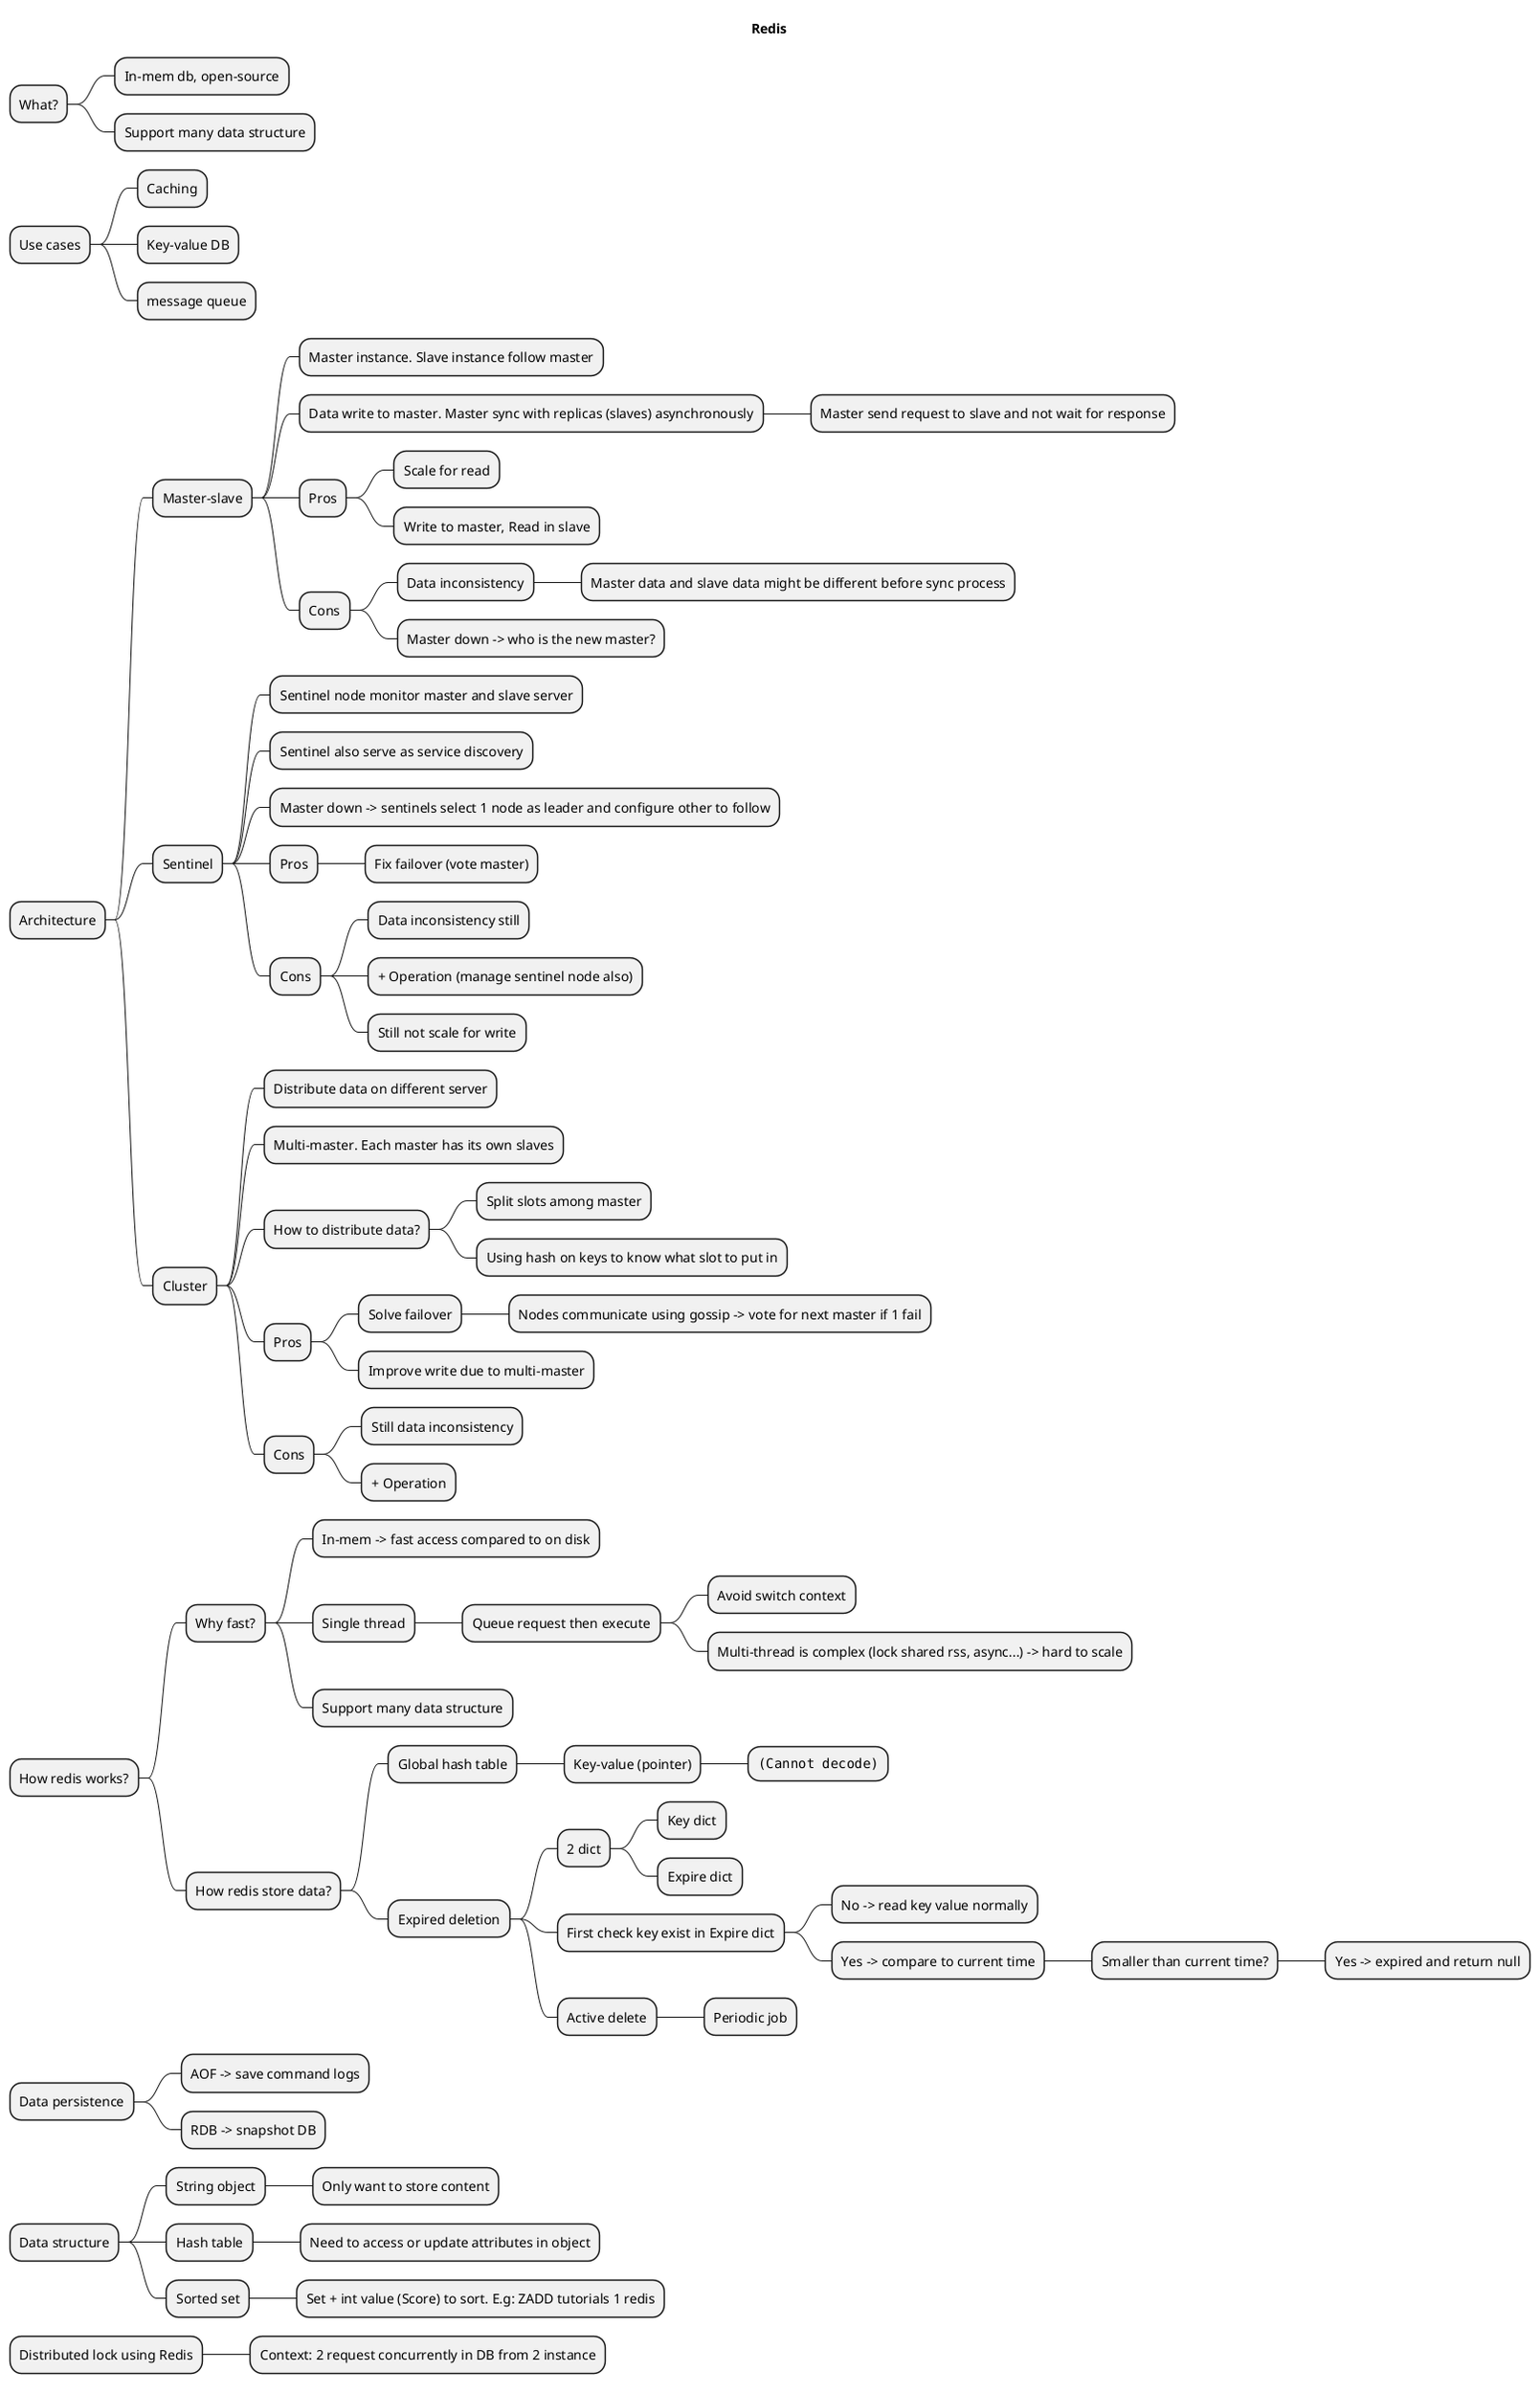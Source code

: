 @startmindmap
'https://plantuml.com/mindmap-diagram

title Redis

* What?

** In-mem db, open-source
** Support many data structure

* Use cases
** Caching
** Key-value DB
** message queue

* Architecture

** Master-slave

*** Master instance. Slave instance follow master
*** Data write to master. Master sync with replicas (slaves) asynchronously
**** Master send request to slave and not wait for response

*** Pros
**** Scale for read
**** Write to master, Read in slave

*** Cons
**** Data inconsistency
***** Master data and slave data might be different before sync process

**** Master down -> who is the new master?

** Sentinel

*** Sentinel node monitor master and slave server
*** Sentinel also serve as service discovery
*** Master down -> sentinels select 1 node as leader and configure other to follow

*** Pros
**** Fix failover (vote master)

*** Cons
**** Data inconsistency still
**** + Operation (manage sentinel node also)
**** Still not scale for write

** Cluster
*** Distribute data on different server
*** Multi-master. Each master has its own slaves

*** How to distribute data?
**** Split slots among master
**** Using hash on keys to know what slot to put in

*** Pros
**** Solve failover
***** Nodes communicate using gossip -> vote for next master if 1 fail

**** Improve write due to multi-master

*** Cons
**** Still data inconsistency
**** + Operation

* How redis works?

** Why fast?
*** In-mem -> fast access compared to on disk

*** Single thread
**** Queue request then execute
***** Avoid switch context
***** Multi-thread is complex (lock shared rss, async...) -> hard to scale

*** Support many data structure

** How redis store data?

*** Global hash table
**** Key-value (pointer)

***** <img:./Redis global hash table.png>

*** Expired deletion

**** 2 dict
***** Key dict
***** Expire dict

**** First check key exist in Expire dict
***** No -> read key value normally
***** Yes -> compare to current time
****** Smaller than current time?
******* Yes -> expired and return null

**** Active delete
***** Periodic job

* Data persistence

** AOF -> save command logs
** RDB -> snapshot DB

* Data structure

** String object
*** Only want to store content

** Hash table
*** Need to access or update attributes in object

** Sorted set
*** Set + int value (Score) to sort. E.g: ZADD tutorials 1 redis

* Distributed lock using Redis

** Context: 2 request concurrently in DB from 2 instance

@endmindmap
